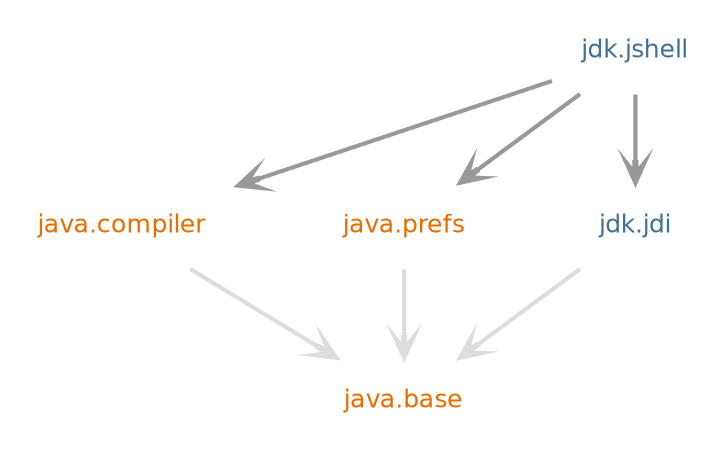 digraph "jdk.jshell" {
  nodesep=.5;
  ranksep=0.600000;
  pencolor=transparent;
  node [shape=plaintext, fontcolor="#000000", fontname="DejaVuSans", fontsize=12, margin=".2,.2"];
  edge [penwidth=2, color="#999999", arrowhead=open, arrowsize=1];
  {rank=same "java.compiler"}
  subgraph se {
  "java.base" [fontcolor="#e76f00", group=java];
  "java.compiler" [fontcolor="#e76f00", group=java];
  "java.prefs" [fontcolor="#e76f00", group=java];
  }
  subgraph jdk {
  "jdk.jdi" [fontcolor="#437291", group=jdk];
  "jdk.jshell" [fontcolor="#437291", group=jdk];
  }
  "java.compiler" -> "java.base" [color="#dddddd", weight=10];
  "java.prefs" -> "java.base" [color="#dddddd", weight=10];
  "jdk.jdi" -> "java.base" [color="#dddddd"];
  "jdk.jshell" -> "jdk.jdi" [];
  "jdk.jshell" -> "java.compiler" [];
  "jdk.jshell" -> "java.prefs" [];
}
